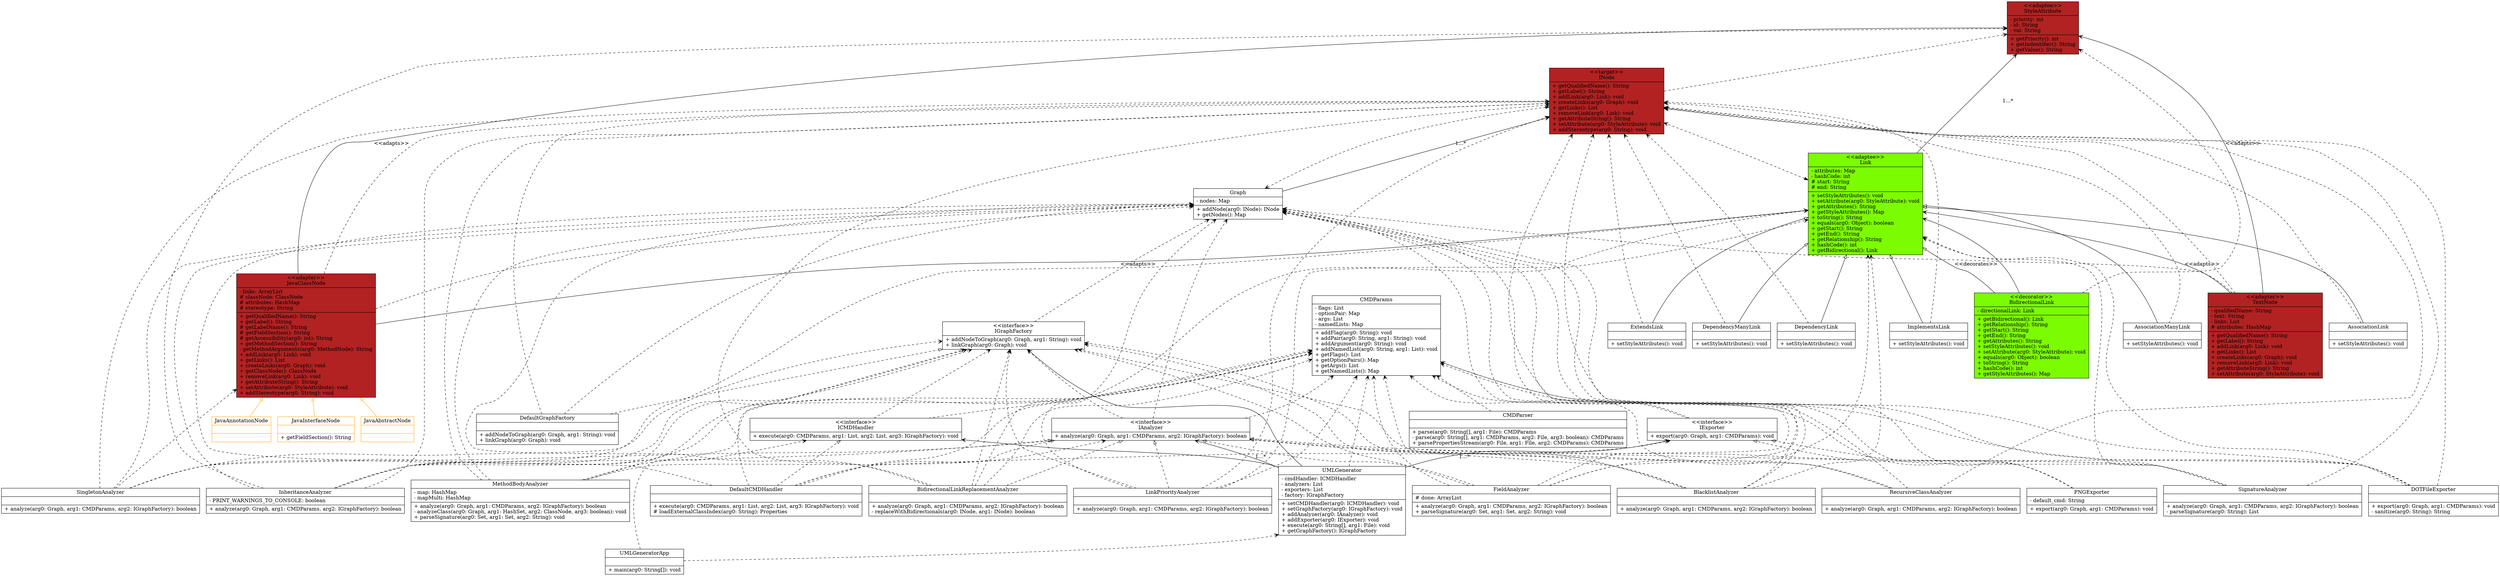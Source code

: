 digraph exported{
rankdir="BT";
generator_commands_DefaultCMDHandler [label = "{DefaultCMDHandler||+ execute(arg0: CMDParams, arg1: List, arg2: List, arg3: IGraphFactory): void\l# loadExternalClassIndex(arg0: String): Properties\l}", shape="record" ];
generator_links_AssociationManyLink [label = "{AssociationManyLink||+ setStyleAttributes(): void\l}", shape="record" ];
generator_analyzers_RecursiveClassAnalyzer [label = "{RecursiveClassAnalyzer||+ analyze(arg0: Graph, arg1: CMDParams, arg2: IGraphFactory): boolean\l}", shape="record" ];
generator_analyzers_violation_InheritanceAnalyzer [label = "{InheritanceAnalyzer|- PRINT_WARNINGS_TO_CONSOLE: boolean\l|+ analyze(arg0: Graph, arg1: CMDParams, arg2: IGraphFactory): boolean\l}", shape="record" ];
generator_UMLGeneratorApp [label = "{UMLGeneratorApp||+ main(arg0: String[]): void\l}", shape="record" ];
generator_factories_DefaultGraphFactory [label = "{DefaultGraphFactory||+ addNodeToGraph(arg0: Graph, arg1: String): void\l+ linkGraph(arg0: Graph): void\l}", shape="record" ];
generator_analyzers_LinkPriorityAnalyzer [label = "{LinkPriorityAnalyzer||+ analyze(arg0: Graph, arg1: CMDParams, arg2: IGraphFactory): boolean\l}", shape="record" ];
generator_StyleAttribute [label = "{\<\<adaptee\>\>\nStyleAttribute|- priority: int\l- id: String\l- val: String\l|+ getPriority(): int\l+ getIndentifier(): String\l+ getValue(): String\l}", fillcolor="firebrick", shape="record", style="filled" ];
generator_analyzers_FieldAnalyzer [label = "{FieldAnalyzer|# done: ArrayList\l|+ analyze(arg0: Graph, arg1: CMDParams, arg2: IGraphFactory): boolean\l+ parseSignature(arg0: Set, arg1: Set, arg2: String): void\l}", shape="record" ];
generator_links_ExtendsLink [label = "{ExtendsLink||+ setStyleAttributes(): void\l}", shape="record" ];
generator_analyzers_pattern_SingletonAnalyzer [label = "{SingletonAnalyzer||+ analyze(arg0: Graph, arg1: CMDParams, arg2: IGraphFactory): boolean\l}", shape="record" ];
generator_links_DependencyManyLink [label = "{DependencyManyLink||+ setStyleAttributes(): void\l}", shape="record" ];
generator_commands_CMDParser [label = "{CMDParser||+ parse(arg0: String[], arg1: File): CMDParams\l- parse(arg0: String[], arg1: CMDParams, arg2: File, arg3: boolean): CMDParams\l+ parsePropertiesStream(arg0: File, arg1: File, arg2: CMDParams): CMDParams\l}", shape="record" ];
generator_links_DependencyLink [label = "{DependencyLink||+ setStyleAttributes(): void\l}", shape="record" ];
generator_UMLGenerator [label = "{UMLGenerator|- cmdHandler: ICMDHandler\l- analyzers: List\l- exporters: List\l- factory: IGraphFactory\l|+ setCMDHandler(arg0: ICMDHandler): void\l+ setGraphFactory(arg0: IGraphFactory): void\l+ addAnalyzer(arg0: IAnalyzer): void\l+ addExporter(arg0: IExporter): void\l+ execute(arg0: String[], arg1: File): void\l+ getGraphFactory(): IGraphFactory\l}", shape="record" ];
generator_nodes_JavaAbstractNode [label = "{JavaAbstractNode||}", shape="record", color="orange" ];
generator_nodes_JavaClassNode [label = "{\<\<adapter\>\>\nJavaClassNode|- links: ArrayList\l# classNode: ClassNode\l# attributes: HashMap\l# stereotype: String\l|+ getQualifiedName(): String\l+ getLabel(): String\l# getLabelName(): String\l# getFieldSection(): String\l# getAccessibility(arg0: int): String\l+ getMethodSection(): String\l- getMethodArguments(arg0: MethodNode): String\l+ addLink(arg0: Link): void\l+ getLinks(): List\l+ createLinks(arg0: Graph): void\l+ getClassNode(): ClassNode\l+ removeLink(arg0: Link): void\l+ getAttributeString(): String\l+ setAttribute(arg0: StyleAttribute): void\l+ addStereotype(arg0: String): void\l}", fillcolor="firebrick", shape="record", style="filled" ];
generator_Link [label = "{\<\<adaptee\>\>\nLink|- attributes: Map\l- hashCode: int\l# start: String\l# end: String\l|+ setStyleAttributes(): void\l+ setAttribute(arg0: StyleAttribute): void\l+ getAttributes(): String\l+ getStyleAttributes(): Map\l+ toString(): String\l+ equals(arg0: Object): boolean\l+ getStart(): String\l+ getEnd(): String\l+ getRelationship(): String\l+ hashCode(): int\l+ getBidirectional(): Link\l}", fillcolor="lawngreen", shape="record", style="filled" ];
generator_analyzers_BidirectionalLinkReplacementAnalyzer [label = "{BidirectionalLinkReplacementAnalyzer||+ analyze(arg0: Graph, arg1: CMDParams, arg2: IGraphFactory): boolean\l- replaceWithBidirectionals(arg0: INode, arg1: INode): boolean\l}", shape="record" ];
generator_links_ImplementsLink [label = "{ImplementsLink||+ setStyleAttributes(): void\l}", shape="record" ];
generator_exporters_PNGExporter [label = "{PNGExporter|- default_cmd: String\l|+ export(arg0: Graph, arg1: CMDParams): void\l}", shape="record" ];
generator_nodes_JavaAnnotationNode [label = "{JavaAnnotationNode||}", shape="record", color="orange" ];
generator_analyzers_SignatureAnalyzer [label = "{SignatureAnalyzer||+ analyze(arg0: Graph, arg1: CMDParams, arg2: IGraphFactory): boolean\l- parseSignature(arg0: String): List\l}", shape="record" ];
generator_factories_IGraphFactory [label = "{\<\<interface\>\>\nIGraphFactory|+ addNodeToGraph(arg0: Graph, arg1: String): void\l+ linkGraph(arg0: Graph): void\l}", shape="record" ];
generator_nodes_JavaInterfaceNode [label = "{JavaInterfaceNode||+ getFieldSection(): String\l}", shape="record", color="orange" ];
generator_links_BidirectionalLink [label = "{\<\<decorator\>\>\nBidirectionalLink|- directionalLink: Link\l|+ getBidirectional(): Link\l+ getRelationship(): String\l+ getStart(): String\l+ getEnd(): String\l+ getAttributes(): String\l+ setStyleAttributes(): void\l+ setAttribute(arg0: StyleAttribute): void\l+ equals(arg0: Object): boolean\l+ toString(): String\l+ hashCode(): int\l+ getStyleAttributes(): Map\l}", fillcolor="lawngreen", shape="record", style="filled" ];
generator_INode [label = "{\<\<target\>\>\nINode|+ getQualifiedName(): String\l+ getLabel(): String\l+ addLink(arg0: Link): void\l+ createLinks(arg0: Graph): void\l+ getLinks(): List\l+ removeLink(arg0: Link): void\l+ getAttributeString(): String\l+ setAttribute(arg0: StyleAttribute): void\l+ addStereotype(arg0: String): void\l}", fillcolor="firebrick", shape="record", style="filled" ];
generator_nodes_TextNode [label = "{\<\<adapter\>\>\nTextNode|- qualifiedName: String\l- text: String\l- links: List\l# attributes: HashMap\l|+ getQualifiedName(): String\l+ getLabel(): String\l+ addLink(arg0: Link): void\l+ getLinks(): List\l+ createLinks(arg0: Graph): void\l+ removeLink(arg0: Link): void\l+ getAttributeString(): String\l+ setAttribute(arg0: StyleAttribute): void\l}", fillcolor="firebrick", shape="record", style="filled" ];
generator_Graph [label = "{Graph|- nodes: Map\l|+ addNode(arg0: INode): INode\l+ getNodes(): Map\l}", shape="record" ];
generator_analyzers_IAnalyzer [label = "{\<\<interface\>\>\nIAnalyzer|+ analyze(arg0: Graph, arg1: CMDParams, arg2: IGraphFactory): boolean\l}", shape="record" ];
generator_analyzers_MethodBodyAnalyzer [label = "{MethodBodyAnalyzer|- map: HashMap\l- mapMulti: HashMap\l|+ analyze(arg0: Graph, arg1: CMDParams, arg2: IGraphFactory): boolean\l- analyzeClass(arg0: Graph, arg1: HashSet, arg2: ClassNode, arg3: boolean): void\l+ parseSignature(arg0: Set, arg1: Set, arg2: String): void\l}", shape="record" ];
generator_exporters_DOTFileExporter [label = "{DOTFileExporter||+ export(arg0: Graph, arg1: CMDParams): void\l- sanitize(arg0: String): String\l}", shape="record" ];
generator_analyzers_BlacklistAnalyzer [label = "{BlacklistAnalyzer||+ analyze(arg0: Graph, arg1: CMDParams, arg2: IGraphFactory): boolean\l}", shape="record" ];
generator_commands_CMDParams [label = "{CMDParams|- flags: List\l- optionPair: Map\l- args: List\l- namedLists: Map\l|+ addFlag(arg0: String): void\l+ addPair(arg0: String, arg1: String): void\l+ addArgument(arg0: String): void\l+ addNamedList(arg0: String, arg1: List): void\l+ getFlags(): List\l+ getOptionPairs(): Map\l+ getArgs(): List\l+ getNamedLists(): Map\l}", shape="record" ];
generator_exporters_IExporter [label = "{\<\<interface\>\>\nIExporter|+ export(arg0: Graph, arg1: CMDParams): void\l}", shape="record" ];
generator_links_AssociationLink [label = "{AssociationLink||+ setStyleAttributes(): void\l}", shape="record" ];
generator_commands_ICMDHandler [label = "{\<\<interface\>\>\nICMDHandler|+ execute(arg0: CMDParams, arg1: List, arg2: List, arg3: IGraphFactory): void\l}", shape="record" ];
generator_commands_DefaultCMDHandler -> generator_factories_IGraphFactory [style="dashed"arrowhead="vee"];
generator_commands_DefaultCMDHandler -> generator_commands_CMDParams [style="dashed"arrowhead="vee"];
generator_commands_DefaultCMDHandler -> generator_Graph [style="dashed"arrowhead="vee"];
generator_commands_DefaultCMDHandler -> generator_analyzers_IAnalyzer [style="dashed"arrowhead="vee"];
generator_commands_DefaultCMDHandler -> generator_exporters_IExporter [style="dashed"arrowhead="vee"];
generator_commands_DefaultCMDHandler -> generator_commands_ICMDHandler [style="dashed"arrowhead="onormal"];
generator_links_AssociationManyLink -> generator_INode [style="dashed"arrowhead="vee"];
generator_links_AssociationManyLink -> generator_Link [arrowhead="onormal"];
generator_analyzers_RecursiveClassAnalyzer -> generator_factories_IGraphFactory [style="dashed"arrowhead="vee"];
generator_analyzers_RecursiveClassAnalyzer -> generator_Graph [style="dashed"arrowhead="vee"];
generator_analyzers_RecursiveClassAnalyzer -> generator_commands_CMDParams [style="dashed"arrowhead="vee"];
generator_analyzers_RecursiveClassAnalyzer -> generator_INode [style="dashed"arrowhead="vee"];
generator_analyzers_RecursiveClassAnalyzer -> generator_analyzers_IAnalyzer [style="dashed"arrowhead="onormal"];
generator_analyzers_violation_InheritanceAnalyzer -> generator_factories_IGraphFactory [style="dashed"arrowhead="vee"];
generator_analyzers_violation_InheritanceAnalyzer -> generator_Graph [style="dashed"arrowhead="vee"];
generator_analyzers_violation_InheritanceAnalyzer -> generator_commands_CMDParams [style="dashed"arrowhead="vee"];
generator_analyzers_violation_InheritanceAnalyzer -> generator_StyleAttribute [style="dashed"arrowhead="vee"];
generator_analyzers_violation_InheritanceAnalyzer -> generator_Link [style="dashed"arrowhead="vee"];
generator_analyzers_violation_InheritanceAnalyzer -> generator_INode [style="dashed"arrowhead="vee"];
generator_analyzers_violation_InheritanceAnalyzer -> generator_analyzers_IAnalyzer [style="dashed"arrowhead="onormal"];
generator_UMLGeneratorApp -> generator_commands_ICMDHandler [style="dashed"arrowhead="vee"];
generator_UMLGeneratorApp -> generator_UMLGenerator [style="dashed"arrowhead="vee"];
generator_factories_DefaultGraphFactory -> generator_Graph [style="dashed"arrowhead="vee"];
generator_factories_DefaultGraphFactory -> generator_INode [style="dashed"arrowhead="vee"];
generator_factories_DefaultGraphFactory -> generator_factories_IGraphFactory [style="dashed"arrowhead="onormal"];
generator_analyzers_LinkPriorityAnalyzer -> generator_factories_IGraphFactory [style="dashed"arrowhead="vee"];
generator_analyzers_LinkPriorityAnalyzer -> generator_Graph [style="dashed"arrowhead="vee"];
generator_analyzers_LinkPriorityAnalyzer -> generator_commands_CMDParams [style="dashed"arrowhead="vee"];
generator_analyzers_LinkPriorityAnalyzer -> generator_INode [style="dashed"arrowhead="vee"];
generator_analyzers_LinkPriorityAnalyzer -> generator_Link [style="dashed"arrowhead="vee"];
generator_analyzers_LinkPriorityAnalyzer -> generator_analyzers_IAnalyzer [style="dashed"arrowhead="onormal"];
generator_analyzers_FieldAnalyzer -> generator_factories_IGraphFactory [style="dashed"arrowhead="vee"];
generator_analyzers_FieldAnalyzer -> generator_Graph [style="dashed"arrowhead="vee"];
generator_analyzers_FieldAnalyzer -> generator_commands_CMDParams [style="dashed"arrowhead="vee"];
generator_analyzers_FieldAnalyzer -> generator_Link [style="dashed"arrowhead="vee"];
generator_analyzers_FieldAnalyzer -> generator_INode [style="dashed"arrowhead="vee"];
generator_analyzers_FieldAnalyzer -> generator_analyzers_IAnalyzer [style="dashed"arrowhead="onormal"];
generator_links_ExtendsLink -> generator_INode [style="dashed"arrowhead="vee"];
generator_links_ExtendsLink -> generator_Link [arrowhead="onormal"];
generator_analyzers_pattern_SingletonAnalyzer -> generator_factories_IGraphFactory [style="dashed"arrowhead="vee"];
generator_analyzers_pattern_SingletonAnalyzer -> generator_Graph [style="dashed"arrowhead="vee"];
generator_analyzers_pattern_SingletonAnalyzer -> generator_commands_CMDParams [style="dashed"arrowhead="vee"];
generator_analyzers_pattern_SingletonAnalyzer -> generator_nodes_JavaClassNode [style="dashed"arrowhead="vee"];
generator_analyzers_pattern_SingletonAnalyzer -> generator_INode [style="dashed"arrowhead="vee"];
generator_analyzers_pattern_SingletonAnalyzer -> generator_analyzers_IAnalyzer [style="dashed"arrowhead="onormal"];
generator_links_DependencyManyLink -> generator_INode [style="dashed"arrowhead="vee"];
generator_links_DependencyManyLink -> generator_Link [arrowhead="onormal"];
generator_commands_CMDParser -> generator_commands_CMDParams [style="dashed"arrowhead="vee"];
generator_links_DependencyLink -> generator_INode [style="dashed"arrowhead="vee"];
generator_links_DependencyLink -> generator_Link [arrowhead="onormal"];
generator_UMLGenerator -> generator_analyzers_IAnalyzer [arrowhead="vee"label="1...*"];
generator_UMLGenerator -> generator_exporters_IExporter [arrowhead="vee"label="1...*"];
generator_UMLGenerator -> generator_factories_IGraphFactory [arrowhead="vee"];
generator_UMLGenerator -> generator_commands_ICMDHandler [arrowhead="vee"];
generator_UMLGenerator -> generator_commands_CMDParams [style="dashed"arrowhead="vee"];
generator_nodes_JavaAbstractNode -> generator_nodes_JavaClassNode [color="orange"arrowhead="onormal"];
generator_nodes_JavaClassNode -> generator_StyleAttribute [arrowhead="vee"label="<<adapts>>"];
generator_nodes_JavaClassNode -> generator_Link [arrowhead="vee"label="<<adapts>>"];
generator_nodes_JavaClassNode -> generator_Graph [style="dashed"arrowhead="vee"];
generator_nodes_JavaClassNode -> generator_INode [style="dashed"arrowhead="onormal"];
generator_Link -> generator_StyleAttribute [arrowhead="vee"label="1...*"];
generator_Link -> generator_INode [style="dashed"arrowhead="vee"dir="both"];
generator_analyzers_BidirectionalLinkReplacementAnalyzer -> generator_factories_IGraphFactory [style="dashed"arrowhead="vee"];
generator_analyzers_BidirectionalLinkReplacementAnalyzer -> generator_INode [style="dashed"arrowhead="vee"];
generator_analyzers_BidirectionalLinkReplacementAnalyzer -> generator_Graph [style="dashed"arrowhead="vee"];
generator_analyzers_BidirectionalLinkReplacementAnalyzer -> generator_commands_CMDParams [style="dashed"arrowhead="vee"];
generator_analyzers_BidirectionalLinkReplacementAnalyzer -> generator_Link [style="dashed"arrowhead="vee"];
generator_analyzers_BidirectionalLinkReplacementAnalyzer -> generator_analyzers_IAnalyzer [style="dashed"arrowhead="onormal"];
generator_links_ImplementsLink -> generator_INode [style="dashed"arrowhead="vee"];
generator_links_ImplementsLink -> generator_Link [arrowhead="onormal"];
generator_exporters_PNGExporter -> generator_Graph [style="dashed"arrowhead="vee"];
generator_exporters_PNGExporter -> generator_commands_CMDParams [style="dashed"arrowhead="vee"];
generator_exporters_PNGExporter -> generator_exporters_IExporter [style="dashed"arrowhead="onormal"];
generator_nodes_JavaAnnotationNode -> generator_nodes_JavaClassNode [color="orange"arrowhead="onormal"];
generator_analyzers_SignatureAnalyzer -> generator_factories_IGraphFactory [style="dashed"arrowhead="vee"];
generator_analyzers_SignatureAnalyzer -> generator_Graph [style="dashed"arrowhead="vee"];
generator_analyzers_SignatureAnalyzer -> generator_commands_CMDParams [style="dashed"arrowhead="vee"];
generator_analyzers_SignatureAnalyzer -> generator_Link [style="dashed"arrowhead="vee"];
generator_analyzers_SignatureAnalyzer -> generator_INode [style="dashed"arrowhead="vee"];
generator_analyzers_SignatureAnalyzer -> generator_analyzers_IAnalyzer [style="dashed"arrowhead="onormal"];
generator_factories_IGraphFactory -> generator_Graph [style="dashed"arrowhead="vee"];
generator_nodes_JavaInterfaceNode -> generator_nodes_JavaClassNode [color="orange"arrowhead="onormal"];
generator_links_BidirectionalLink -> generator_Link [arrowhead="vee"];
generator_links_BidirectionalLink -> generator_StyleAttribute [style="dashed"arrowhead="vee"];
generator_links_BidirectionalLink -> generator_Link [arrowhead="onormal"label="<<decorates>>"];
generator_INode -> generator_StyleAttribute [style="dashed"arrowhead="vee"];
generator_INode -> generator_Graph [style="dashed"arrowhead="vee"dir="both"];
generator_nodes_TextNode -> generator_StyleAttribute [arrowhead="vee"label="<<adapts>>"];
generator_nodes_TextNode -> generator_Link [arrowhead="vee"label="<<adapts>>"];
generator_nodes_TextNode -> generator_Graph [style="dashed"arrowhead="vee"];
generator_nodes_TextNode -> generator_INode [style="dashed"arrowhead="onormal"];
generator_Graph -> generator_INode [arrowhead="vee"label="1...*"];
generator_analyzers_IAnalyzer -> generator_factories_IGraphFactory [style="dashed"arrowhead="vee"];
generator_analyzers_IAnalyzer -> generator_Graph [style="dashed"arrowhead="vee"];
generator_analyzers_IAnalyzer -> generator_commands_CMDParams [style="dashed"arrowhead="vee"];
generator_analyzers_MethodBodyAnalyzer -> generator_factories_IGraphFactory [style="dashed"arrowhead="vee"];
generator_analyzers_MethodBodyAnalyzer -> generator_Graph [style="dashed"arrowhead="vee"];
generator_analyzers_MethodBodyAnalyzer -> generator_commands_CMDParams [style="dashed"arrowhead="vee"];
generator_analyzers_MethodBodyAnalyzer -> generator_INode [style="dashed"arrowhead="vee"];
generator_analyzers_MethodBodyAnalyzer -> generator_analyzers_IAnalyzer [style="dashed"arrowhead="onormal"];
generator_exporters_DOTFileExporter -> generator_Graph [style="dashed"arrowhead="vee"];
generator_exporters_DOTFileExporter -> generator_commands_CMDParams [style="dashed"arrowhead="vee"];
generator_exporters_DOTFileExporter -> generator_INode [style="dashed"arrowhead="vee"];
generator_exporters_DOTFileExporter -> generator_Link [style="dashed"arrowhead="vee"];
generator_exporters_DOTFileExporter -> generator_exporters_IExporter [style="dashed"arrowhead="onormal"];
generator_analyzers_BlacklistAnalyzer -> generator_factories_IGraphFactory [style="dashed"arrowhead="vee"];
generator_analyzers_BlacklistAnalyzer -> generator_Graph [style="dashed"arrowhead="vee"];
generator_analyzers_BlacklistAnalyzer -> generator_commands_CMDParams [style="dashed"arrowhead="vee"];
generator_analyzers_BlacklistAnalyzer -> generator_INode [style="dashed"arrowhead="vee"];
generator_analyzers_BlacklistAnalyzer -> generator_Link [style="dashed"arrowhead="vee"];
generator_analyzers_BlacklistAnalyzer -> generator_analyzers_IAnalyzer [style="dashed"arrowhead="onormal"];
generator_exporters_IExporter -> generator_Graph [style="dashed"arrowhead="vee"];
generator_exporters_IExporter -> generator_commands_CMDParams [style="dashed"arrowhead="vee"];
generator_links_AssociationLink -> generator_INode [style="dashed"arrowhead="vee"];
generator_links_AssociationLink -> generator_Link [arrowhead="onormal"];
generator_commands_ICMDHandler -> generator_factories_IGraphFactory [style="dashed"arrowhead="vee"];
generator_commands_ICMDHandler -> generator_commands_CMDParams [style="dashed"arrowhead="vee"];
}